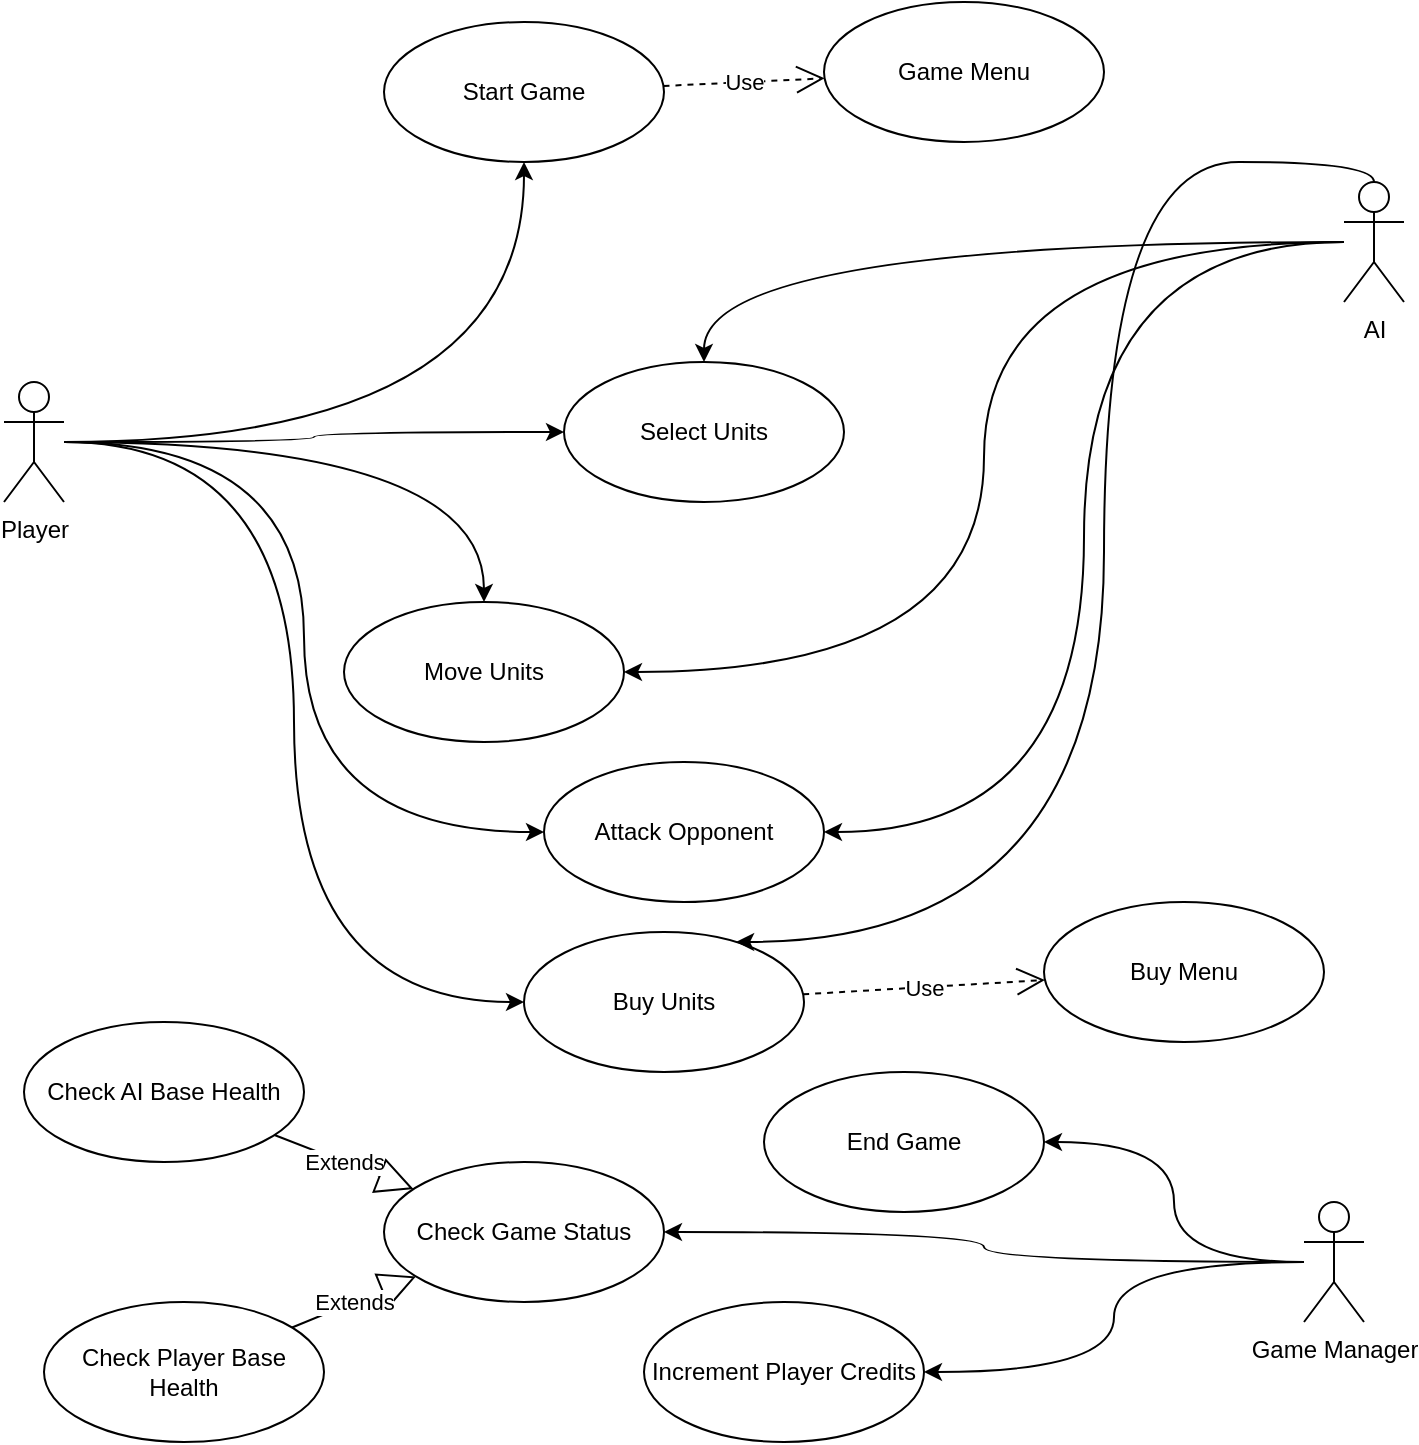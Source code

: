 <mxfile version="13.4.2" type="google"><diagram id="eN9bGhLvr2Yg9_ftXUPJ" name="Page-1"><mxGraphModel dx="1422" dy="745" grid="1" gridSize="10" guides="1" tooltips="1" connect="1" arrows="1" fold="1" page="1" pageScale="1" pageWidth="827" pageHeight="1169" math="0" shadow="0"><root><mxCell id="0"/><mxCell id="1" parent="0"/><mxCell id="wFNClxrOlAo1KpMBRsHV-1" style="edgeStyle=orthogonalEdgeStyle;rounded=0;orthogonalLoop=1;jettySize=auto;html=1;curved=1;" edge="1" parent="1" source="wFNClxrOlAo1KpMBRsHV-6" target="wFNClxrOlAo1KpMBRsHV-7"><mxGeometry relative="1" as="geometry"/></mxCell><mxCell id="wFNClxrOlAo1KpMBRsHV-2" style="edgeStyle=orthogonalEdgeStyle;curved=1;rounded=0;orthogonalLoop=1;jettySize=auto;html=1;" edge="1" parent="1" source="wFNClxrOlAo1KpMBRsHV-6" target="wFNClxrOlAo1KpMBRsHV-8"><mxGeometry relative="1" as="geometry"/></mxCell><mxCell id="wFNClxrOlAo1KpMBRsHV-3" style="edgeStyle=orthogonalEdgeStyle;curved=1;rounded=0;orthogonalLoop=1;jettySize=auto;html=1;" edge="1" parent="1" source="wFNClxrOlAo1KpMBRsHV-6" target="wFNClxrOlAo1KpMBRsHV-9"><mxGeometry relative="1" as="geometry"/></mxCell><mxCell id="wFNClxrOlAo1KpMBRsHV-4" style="edgeStyle=orthogonalEdgeStyle;curved=1;rounded=0;orthogonalLoop=1;jettySize=auto;html=1;entryX=0;entryY=0.5;entryDx=0;entryDy=0;" edge="1" parent="1" source="wFNClxrOlAo1KpMBRsHV-6" target="wFNClxrOlAo1KpMBRsHV-10"><mxGeometry relative="1" as="geometry"/></mxCell><mxCell id="wFNClxrOlAo1KpMBRsHV-5" style="edgeStyle=orthogonalEdgeStyle;curved=1;rounded=0;orthogonalLoop=1;jettySize=auto;html=1;entryX=0;entryY=0.5;entryDx=0;entryDy=0;" edge="1" parent="1" source="wFNClxrOlAo1KpMBRsHV-6" target="wFNClxrOlAo1KpMBRsHV-11"><mxGeometry relative="1" as="geometry"/></mxCell><mxCell id="wFNClxrOlAo1KpMBRsHV-6" value="Player" style="shape=umlActor;verticalLabelPosition=bottom;verticalAlign=top;html=1;" vertex="1" parent="1"><mxGeometry x="60" y="240" width="30" height="60" as="geometry"/></mxCell><mxCell id="wFNClxrOlAo1KpMBRsHV-7" value="Start Game" style="ellipse;whiteSpace=wrap;html=1;" vertex="1" parent="1"><mxGeometry x="250" y="60" width="140" height="70" as="geometry"/></mxCell><mxCell id="wFNClxrOlAo1KpMBRsHV-8" value="Select Units" style="ellipse;whiteSpace=wrap;html=1;" vertex="1" parent="1"><mxGeometry x="340" y="230" width="140" height="70" as="geometry"/></mxCell><mxCell id="wFNClxrOlAo1KpMBRsHV-9" value="Move Units" style="ellipse;whiteSpace=wrap;html=1;" vertex="1" parent="1"><mxGeometry x="230" y="350" width="140" height="70" as="geometry"/></mxCell><mxCell id="wFNClxrOlAo1KpMBRsHV-10" value="Attack Opponent" style="ellipse;whiteSpace=wrap;html=1;" vertex="1" parent="1"><mxGeometry x="330" y="430" width="140" height="70" as="geometry"/></mxCell><mxCell id="wFNClxrOlAo1KpMBRsHV-11" value="Buy Units" style="ellipse;whiteSpace=wrap;html=1;" vertex="1" parent="1"><mxGeometry x="320" y="515" width="140" height="70" as="geometry"/></mxCell><mxCell id="wFNClxrOlAo1KpMBRsHV-12" value="Buy Menu" style="ellipse;whiteSpace=wrap;html=1;" vertex="1" parent="1"><mxGeometry x="580" y="500" width="140" height="70" as="geometry"/></mxCell><mxCell id="wFNClxrOlAo1KpMBRsHV-13" value="Use" style="endArrow=open;endSize=12;dashed=1;html=1;" edge="1" parent="1" source="wFNClxrOlAo1KpMBRsHV-11" target="wFNClxrOlAo1KpMBRsHV-12"><mxGeometry width="160" relative="1" as="geometry"><mxPoint x="330" y="400" as="sourcePoint"/><mxPoint x="490" y="400" as="targetPoint"/></mxGeometry></mxCell><mxCell id="wFNClxrOlAo1KpMBRsHV-14" style="edgeStyle=orthogonalEdgeStyle;curved=1;rounded=0;orthogonalLoop=1;jettySize=auto;html=1;" edge="1" parent="1" source="wFNClxrOlAo1KpMBRsHV-18" target="wFNClxrOlAo1KpMBRsHV-8"><mxGeometry relative="1" as="geometry"/></mxCell><mxCell id="wFNClxrOlAo1KpMBRsHV-15" style="edgeStyle=orthogonalEdgeStyle;curved=1;rounded=0;orthogonalLoop=1;jettySize=auto;html=1;entryX=1;entryY=0.5;entryDx=0;entryDy=0;" edge="1" parent="1" source="wFNClxrOlAo1KpMBRsHV-18" target="wFNClxrOlAo1KpMBRsHV-9"><mxGeometry relative="1" as="geometry"/></mxCell><mxCell id="wFNClxrOlAo1KpMBRsHV-16" style="edgeStyle=orthogonalEdgeStyle;curved=1;rounded=0;orthogonalLoop=1;jettySize=auto;html=1;entryX=1;entryY=0.5;entryDx=0;entryDy=0;" edge="1" parent="1" source="wFNClxrOlAo1KpMBRsHV-18" target="wFNClxrOlAo1KpMBRsHV-10"><mxGeometry relative="1" as="geometry"/></mxCell><mxCell id="wFNClxrOlAo1KpMBRsHV-17" style="edgeStyle=orthogonalEdgeStyle;curved=1;rounded=0;orthogonalLoop=1;jettySize=auto;html=1;" edge="1" parent="1" source="wFNClxrOlAo1KpMBRsHV-18" target="wFNClxrOlAo1KpMBRsHV-11"><mxGeometry relative="1" as="geometry"><Array as="points"><mxPoint x="610" y="130"/><mxPoint x="610" y="520"/></Array></mxGeometry></mxCell><mxCell id="wFNClxrOlAo1KpMBRsHV-18" value="AI" style="shape=umlActor;verticalLabelPosition=bottom;verticalAlign=top;html=1;" vertex="1" parent="1"><mxGeometry x="730" y="140" width="30" height="60" as="geometry"/></mxCell><mxCell id="wFNClxrOlAo1KpMBRsHV-19" style="edgeStyle=orthogonalEdgeStyle;curved=1;rounded=0;orthogonalLoop=1;jettySize=auto;html=1;" edge="1" parent="1" source="wFNClxrOlAo1KpMBRsHV-22" target="wFNClxrOlAo1KpMBRsHV-23"><mxGeometry relative="1" as="geometry"/></mxCell><mxCell id="wFNClxrOlAo1KpMBRsHV-20" style="edgeStyle=orthogonalEdgeStyle;curved=1;rounded=0;orthogonalLoop=1;jettySize=auto;html=1;" edge="1" parent="1" source="wFNClxrOlAo1KpMBRsHV-22" target="wFNClxrOlAo1KpMBRsHV-24"><mxGeometry relative="1" as="geometry"/></mxCell><mxCell id="wFNClxrOlAo1KpMBRsHV-21" style="edgeStyle=orthogonalEdgeStyle;curved=1;rounded=0;orthogonalLoop=1;jettySize=auto;html=1;" edge="1" parent="1" source="wFNClxrOlAo1KpMBRsHV-22" target="wFNClxrOlAo1KpMBRsHV-25"><mxGeometry relative="1" as="geometry"/></mxCell><mxCell id="wFNClxrOlAo1KpMBRsHV-22" value="Game Manager" style="shape=umlActor;verticalLabelPosition=bottom;verticalAlign=top;html=1;" vertex="1" parent="1"><mxGeometry x="710" y="650" width="30" height="60" as="geometry"/></mxCell><mxCell id="wFNClxrOlAo1KpMBRsHV-23" value="End Game" style="ellipse;whiteSpace=wrap;html=1;" vertex="1" parent="1"><mxGeometry x="440" y="585" width="140" height="70" as="geometry"/></mxCell><mxCell id="wFNClxrOlAo1KpMBRsHV-24" value="Increment Player Credits" style="ellipse;whiteSpace=wrap;html=1;" vertex="1" parent="1"><mxGeometry x="380" y="700" width="140" height="70" as="geometry"/></mxCell><mxCell id="wFNClxrOlAo1KpMBRsHV-25" value="Check Game Status" style="ellipse;whiteSpace=wrap;html=1;" vertex="1" parent="1"><mxGeometry x="250" y="630" width="140" height="70" as="geometry"/></mxCell><mxCell id="wFNClxrOlAo1KpMBRsHV-26" value="Check Player Base Health" style="ellipse;whiteSpace=wrap;html=1;" vertex="1" parent="1"><mxGeometry x="80" y="700" width="140" height="70" as="geometry"/></mxCell><mxCell id="wFNClxrOlAo1KpMBRsHV-27" value="Check AI Base Health" style="ellipse;whiteSpace=wrap;html=1;" vertex="1" parent="1"><mxGeometry x="70" y="560" width="140" height="70" as="geometry"/></mxCell><mxCell id="wFNClxrOlAo1KpMBRsHV-28" value="Use" style="endArrow=open;endSize=12;dashed=1;html=1;" edge="1" parent="1" source="wFNClxrOlAo1KpMBRsHV-7" target="wFNClxrOlAo1KpMBRsHV-31"><mxGeometry width="160" relative="1" as="geometry"><mxPoint x="379.997" y="107.331" as="sourcePoint"/><mxPoint x="490.952" y="80.754" as="targetPoint"/></mxGeometry></mxCell><mxCell id="wFNClxrOlAo1KpMBRsHV-29" value="Extends" style="endArrow=block;endSize=16;endFill=0;html=1;" edge="1" parent="1" source="wFNClxrOlAo1KpMBRsHV-27" target="wFNClxrOlAo1KpMBRsHV-25"><mxGeometry width="160" relative="1" as="geometry"><mxPoint x="310" y="570" as="sourcePoint"/><mxPoint x="470" y="570" as="targetPoint"/></mxGeometry></mxCell><mxCell id="wFNClxrOlAo1KpMBRsHV-30" value="Extends" style="endArrow=block;endSize=16;endFill=0;html=1;" edge="1" parent="1" source="wFNClxrOlAo1KpMBRsHV-26" target="wFNClxrOlAo1KpMBRsHV-25"><mxGeometry width="160" relative="1" as="geometry"><mxPoint x="240.0" y="740.002" as="sourcePoint"/><mxPoint x="309.4" y="767.085" as="targetPoint"/><Array as="points"/></mxGeometry></mxCell><mxCell id="wFNClxrOlAo1KpMBRsHV-31" value="Game Menu" style="ellipse;whiteSpace=wrap;html=1;" vertex="1" parent="1"><mxGeometry x="470" y="50" width="140" height="70" as="geometry"/></mxCell></root></mxGraphModel></diagram></mxfile>